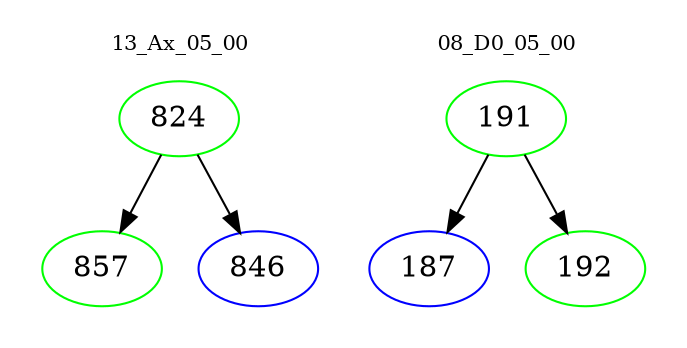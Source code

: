 digraph{
subgraph cluster_0 {
color = white
label = "13_Ax_05_00";
fontsize=10;
T0_824 [label="824", color="green"]
T0_824 -> T0_857 [color="black"]
T0_857 [label="857", color="green"]
T0_824 -> T0_846 [color="black"]
T0_846 [label="846", color="blue"]
}
subgraph cluster_1 {
color = white
label = "08_D0_05_00";
fontsize=10;
T1_191 [label="191", color="green"]
T1_191 -> T1_187 [color="black"]
T1_187 [label="187", color="blue"]
T1_191 -> T1_192 [color="black"]
T1_192 [label="192", color="green"]
}
}
